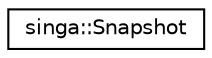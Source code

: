digraph "Graphical Class Hierarchy"
{
  edge [fontname="Helvetica",fontsize="10",labelfontname="Helvetica",labelfontsize="10"];
  node [fontname="Helvetica",fontsize="10",shape=record];
  rankdir="LR";
  Node0 [label="singa::Snapshot",height=0.2,width=0.4,color="black", fillcolor="white", style="filled",URL="$classsinga_1_1Snapshot.html",tooltip="The snapshot management. "];
}
